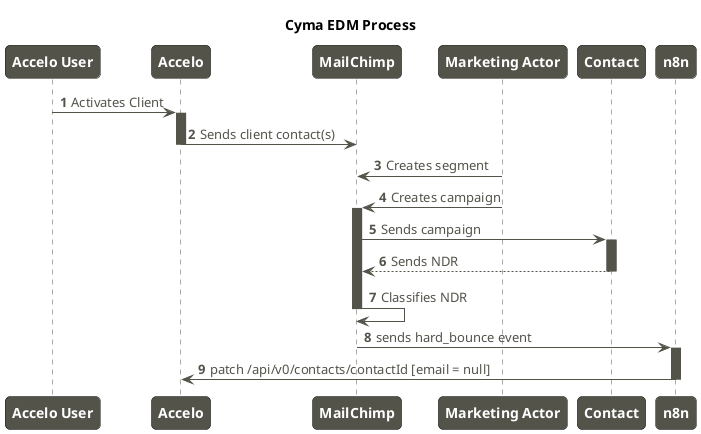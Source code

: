 @startuml

Title Cyma EDM Process
skinparam defaultFontName Raleway
skinparam roundcorner 10
'skinparam shadowing true
autonumber
skinparam sequence {
    ArrowColor #53534A
    ArrowFontColor #53534A
    LifeLineBorderColor #53534A
    LifeLineBackgroundColor #53534A

    ParticipantBackgroundColor #53534A
    ParticipantFontSize 14
    ParticipantFontColor White
    ParticipantFontStyle bold
}

participant au as "Accelo User"
participant acc as "Accelo"
participant mc as "MailChimp"
participant ma as "Marketing Actor"
participant c as "Contact"

au -> acc: Activates Client
activate acc
acc -> mc: Sends client contact(s)
deactivate acc

ma -> mc: Creates segment
ma -> mc: Creates campaign
activate mc
mc -> c: Sends campaign
activate c
c --> mc: Sends NDR
' deactivate mc
deactivate c

mc -> mc: Classifies NDR
deactivate mc

mc -> n8n: sends hard_bounce event
activate n8n

n8n -> acc: patch /api/v0/contacts/contactId [email = null]
deactivate n8n

@enduml